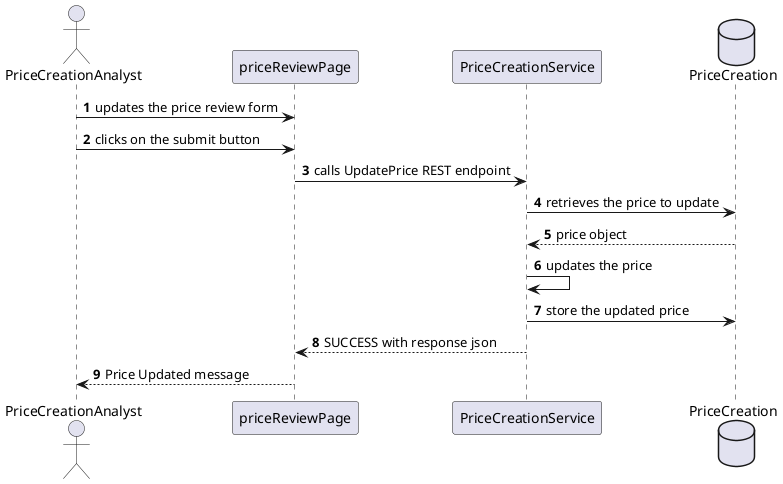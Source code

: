 @startuml
'https://plantuml.com/sequence-diagram

autonumber
actor PriceCreationAnalyst as analyst
participant priceReviewPage as webPage
participant PriceCreationService as pcs
database PriceCreation as pdb

analyst -> webPage: updates the price review form
analyst -> webPage: clicks on the submit button
webPage -> pcs: calls UpdatePrice REST endpoint
pcs -> pdb: retrieves the price to update
pdb --> pcs: price object
pcs -> pcs: updates the price
pcs -> pdb: store the updated price
pcs --> webPage: SUCCESS with response json
webPage --> analyst: Price Updated message



@enduml